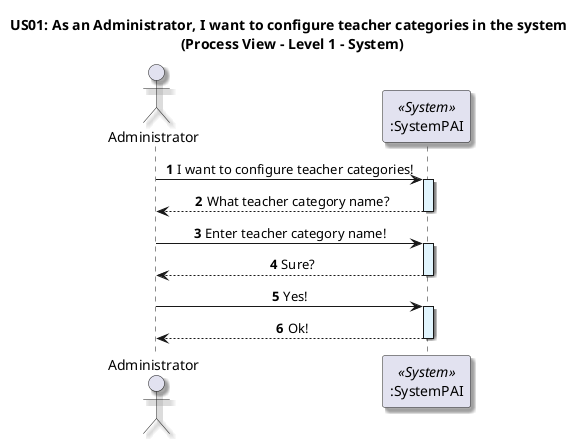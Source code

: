 @startuml

title US01: As an Administrator, I want to configure teacher categories in the system \n (Process View - Level 1 - System)

skinparam defaultTextAlignment center
skinparam shadowing true

autonumber

actor Administrator as admin
participant ":SystemPAI" as System <<System>>

admin -> System: I want to configure teacher categories!
activate System #E1F5FE

System --> admin: What teacher category name?
deactivate System

admin -> System: Enter teacher category name!
activate System #E1F5FE

System --> admin: Sure?
deactivate System

admin -> System: Yes!
activate System #E1F5FE

System --> admin: Ok!
deactivate System
@enduml